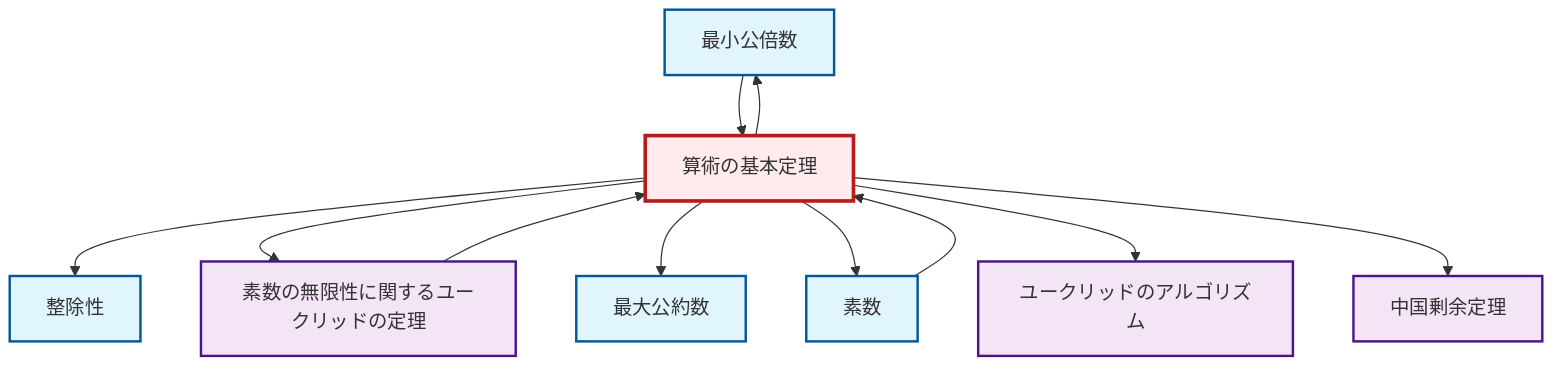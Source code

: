 graph TD
    classDef definition fill:#e1f5fe,stroke:#01579b,stroke-width:2px
    classDef theorem fill:#f3e5f5,stroke:#4a148c,stroke-width:2px
    classDef axiom fill:#fff3e0,stroke:#e65100,stroke-width:2px
    classDef example fill:#e8f5e9,stroke:#1b5e20,stroke-width:2px
    classDef current fill:#ffebee,stroke:#b71c1c,stroke-width:3px
    def-gcd["最大公約数"]:::definition
    thm-chinese-remainder["中国剰余定理"]:::theorem
    def-divisibility["整除性"]:::definition
    def-lcm["最小公倍数"]:::definition
    thm-euclid-infinitude-primes["素数の無限性に関するユークリッドの定理"]:::theorem
    thm-fundamental-arithmetic["算術の基本定理"]:::theorem
    thm-euclidean-algorithm["ユークリッドのアルゴリズム"]:::theorem
    def-prime["素数"]:::definition
    thm-fundamental-arithmetic --> def-divisibility
    thm-fundamental-arithmetic --> def-lcm
    def-prime --> thm-fundamental-arithmetic
    thm-fundamental-arithmetic --> thm-euclid-infinitude-primes
    def-lcm --> thm-fundamental-arithmetic
    thm-fundamental-arithmetic --> def-gcd
    thm-fundamental-arithmetic --> def-prime
    thm-fundamental-arithmetic --> thm-euclidean-algorithm
    thm-fundamental-arithmetic --> thm-chinese-remainder
    thm-euclid-infinitude-primes --> thm-fundamental-arithmetic
    class thm-fundamental-arithmetic current
